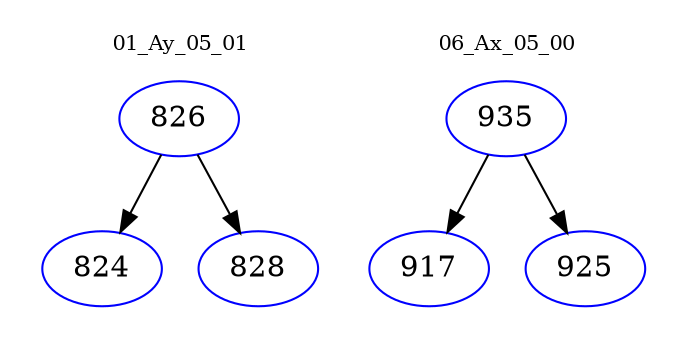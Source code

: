 digraph{
subgraph cluster_0 {
color = white
label = "01_Ay_05_01";
fontsize=10;
T0_826 [label="826", color="blue"]
T0_826 -> T0_824 [color="black"]
T0_824 [label="824", color="blue"]
T0_826 -> T0_828 [color="black"]
T0_828 [label="828", color="blue"]
}
subgraph cluster_1 {
color = white
label = "06_Ax_05_00";
fontsize=10;
T1_935 [label="935", color="blue"]
T1_935 -> T1_917 [color="black"]
T1_917 [label="917", color="blue"]
T1_935 -> T1_925 [color="black"]
T1_925 [label="925", color="blue"]
}
}
